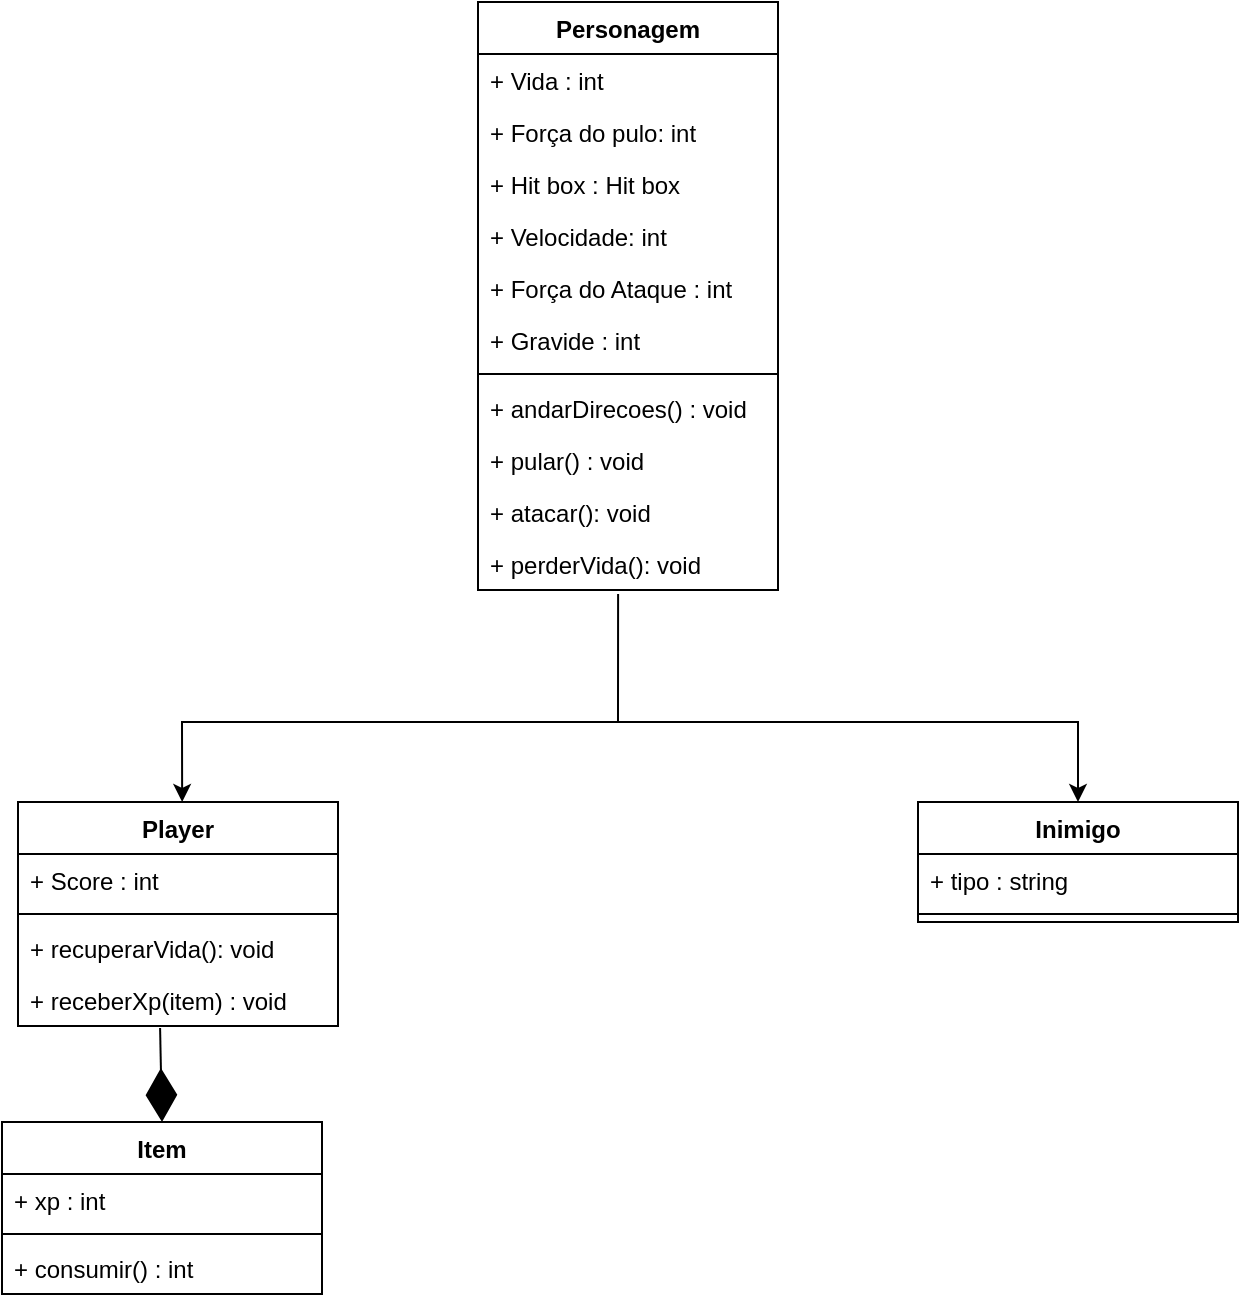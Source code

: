 <mxfile version="18.1.3" type="github">
  <diagram id="C5RBs43oDa-KdzZeNtuy" name="Page-1">
    <mxGraphModel dx="818" dy="1630" grid="1" gridSize="10" guides="1" tooltips="1" connect="1" arrows="1" fold="1" page="1" pageScale="1" pageWidth="827" pageHeight="1169" math="0" shadow="0">
      <root>
        <mxCell id="WIyWlLk6GJQsqaUBKTNV-0" />
        <mxCell id="WIyWlLk6GJQsqaUBKTNV-1" parent="WIyWlLk6GJQsqaUBKTNV-0" />
        <mxCell id="WwyTCoV8y7GPD0vAzcys-17" value="" style="endArrow=classic;html=1;rounded=0;entryX=0.388;entryY=0;entryDx=0;entryDy=0;entryPerimeter=0;exitX=0.467;exitY=1.077;exitDx=0;exitDy=0;exitPerimeter=0;" edge="1" parent="WIyWlLk6GJQsqaUBKTNV-1" source="WwyTCoV8y7GPD0vAzcys-84">
          <mxGeometry width="50" height="50" relative="1" as="geometry">
            <mxPoint x="525" y="-10" as="sourcePoint" />
            <mxPoint x="272.08" y="100" as="targetPoint" />
            <Array as="points">
              <mxPoint x="490" y="60" />
              <mxPoint x="272" y="60" />
            </Array>
          </mxGeometry>
        </mxCell>
        <mxCell id="WwyTCoV8y7GPD0vAzcys-18" value="" style="endArrow=classic;html=1;rounded=0;entryX=0.5;entryY=0;entryDx=0;entryDy=0;" edge="1" parent="WIyWlLk6GJQsqaUBKTNV-1">
          <mxGeometry width="50" height="50" relative="1" as="geometry">
            <mxPoint x="490" y="60" as="sourcePoint" />
            <mxPoint x="720" y="100" as="targetPoint" />
            <Array as="points">
              <mxPoint x="490" y="60" />
              <mxPoint x="720" y="60" />
            </Array>
          </mxGeometry>
        </mxCell>
        <mxCell id="WwyTCoV8y7GPD0vAzcys-40" value="Inimigo" style="swimlane;fontStyle=1;align=center;verticalAlign=top;childLayout=stackLayout;horizontal=1;startSize=26;horizontalStack=0;resizeParent=1;resizeParentMax=0;resizeLast=0;collapsible=1;marginBottom=0;" vertex="1" parent="WIyWlLk6GJQsqaUBKTNV-1">
          <mxGeometry x="640" y="100" width="160" height="60" as="geometry" />
        </mxCell>
        <mxCell id="WwyTCoV8y7GPD0vAzcys-41" value="+ tipo : string" style="text;strokeColor=none;fillColor=none;align=left;verticalAlign=top;spacingLeft=4;spacingRight=4;overflow=hidden;rotatable=0;points=[[0,0.5],[1,0.5]];portConstraint=eastwest;" vertex="1" parent="WwyTCoV8y7GPD0vAzcys-40">
          <mxGeometry y="26" width="160" height="26" as="geometry" />
        </mxCell>
        <mxCell id="WwyTCoV8y7GPD0vAzcys-42" value="" style="line;strokeWidth=1;fillColor=none;align=left;verticalAlign=middle;spacingTop=-1;spacingLeft=3;spacingRight=3;rotatable=0;labelPosition=right;points=[];portConstraint=eastwest;" vertex="1" parent="WwyTCoV8y7GPD0vAzcys-40">
          <mxGeometry y="52" width="160" height="8" as="geometry" />
        </mxCell>
        <mxCell id="WwyTCoV8y7GPD0vAzcys-46" value="Personagem" style="swimlane;fontStyle=1;align=center;verticalAlign=top;childLayout=stackLayout;horizontal=1;startSize=26;horizontalStack=0;resizeParent=1;resizeParentMax=0;resizeLast=0;collapsible=1;marginBottom=0;" vertex="1" parent="WIyWlLk6GJQsqaUBKTNV-1">
          <mxGeometry x="420" y="-300" width="150" height="294" as="geometry" />
        </mxCell>
        <mxCell id="WwyTCoV8y7GPD0vAzcys-47" value="+ Vida : int" style="text;strokeColor=none;fillColor=none;align=left;verticalAlign=top;spacingLeft=4;spacingRight=4;overflow=hidden;rotatable=0;points=[[0,0.5],[1,0.5]];portConstraint=eastwest;" vertex="1" parent="WwyTCoV8y7GPD0vAzcys-46">
          <mxGeometry y="26" width="150" height="26" as="geometry" />
        </mxCell>
        <mxCell id="WwyTCoV8y7GPD0vAzcys-55" value="+ Força do pulo: int" style="text;strokeColor=none;fillColor=none;align=left;verticalAlign=top;spacingLeft=4;spacingRight=4;overflow=hidden;rotatable=0;points=[[0,0.5],[1,0.5]];portConstraint=eastwest;" vertex="1" parent="WwyTCoV8y7GPD0vAzcys-46">
          <mxGeometry y="52" width="150" height="26" as="geometry" />
        </mxCell>
        <mxCell id="WwyTCoV8y7GPD0vAzcys-54" value="+ Hit box : Hit box" style="text;strokeColor=none;fillColor=none;align=left;verticalAlign=top;spacingLeft=4;spacingRight=4;overflow=hidden;rotatable=0;points=[[0,0.5],[1,0.5]];portConstraint=eastwest;" vertex="1" parent="WwyTCoV8y7GPD0vAzcys-46">
          <mxGeometry y="78" width="150" height="26" as="geometry" />
        </mxCell>
        <mxCell id="WwyTCoV8y7GPD0vAzcys-56" value="+ Velocidade: int" style="text;strokeColor=none;fillColor=none;align=left;verticalAlign=top;spacingLeft=4;spacingRight=4;overflow=hidden;rotatable=0;points=[[0,0.5],[1,0.5]];portConstraint=eastwest;" vertex="1" parent="WwyTCoV8y7GPD0vAzcys-46">
          <mxGeometry y="104" width="150" height="26" as="geometry" />
        </mxCell>
        <mxCell id="WwyTCoV8y7GPD0vAzcys-53" value="+ Força do Ataque : int" style="text;strokeColor=none;fillColor=none;align=left;verticalAlign=top;spacingLeft=4;spacingRight=4;overflow=hidden;rotatable=0;points=[[0,0.5],[1,0.5]];portConstraint=eastwest;" vertex="1" parent="WwyTCoV8y7GPD0vAzcys-46">
          <mxGeometry y="130" width="150" height="26" as="geometry" />
        </mxCell>
        <mxCell id="WwyTCoV8y7GPD0vAzcys-52" value="+ Gravide : int" style="text;strokeColor=none;fillColor=none;align=left;verticalAlign=top;spacingLeft=4;spacingRight=4;overflow=hidden;rotatable=0;points=[[0,0.5],[1,0.5]];portConstraint=eastwest;" vertex="1" parent="WwyTCoV8y7GPD0vAzcys-46">
          <mxGeometry y="156" width="150" height="26" as="geometry" />
        </mxCell>
        <mxCell id="WwyTCoV8y7GPD0vAzcys-48" value="" style="line;strokeWidth=1;fillColor=none;align=left;verticalAlign=middle;spacingTop=-1;spacingLeft=3;spacingRight=3;rotatable=0;labelPosition=right;points=[];portConstraint=eastwest;" vertex="1" parent="WwyTCoV8y7GPD0vAzcys-46">
          <mxGeometry y="182" width="150" height="8" as="geometry" />
        </mxCell>
        <mxCell id="WwyTCoV8y7GPD0vAzcys-49" value="+ andarDirecoes() : void" style="text;strokeColor=none;fillColor=none;align=left;verticalAlign=top;spacingLeft=4;spacingRight=4;overflow=hidden;rotatable=0;points=[[0,0.5],[1,0.5]];portConstraint=eastwest;" vertex="1" parent="WwyTCoV8y7GPD0vAzcys-46">
          <mxGeometry y="190" width="150" height="26" as="geometry" />
        </mxCell>
        <mxCell id="WwyTCoV8y7GPD0vAzcys-50" value="+ pular() : void" style="text;strokeColor=none;fillColor=none;align=left;verticalAlign=top;spacingLeft=4;spacingRight=4;overflow=hidden;rotatable=0;points=[[0,0.5],[1,0.5]];portConstraint=eastwest;" vertex="1" parent="WwyTCoV8y7GPD0vAzcys-46">
          <mxGeometry y="216" width="150" height="26" as="geometry" />
        </mxCell>
        <mxCell id="WwyTCoV8y7GPD0vAzcys-58" value="+ atacar(): void" style="text;strokeColor=none;fillColor=none;align=left;verticalAlign=top;spacingLeft=4;spacingRight=4;overflow=hidden;rotatable=0;points=[[0,0.5],[1,0.5]];portConstraint=eastwest;" vertex="1" parent="WwyTCoV8y7GPD0vAzcys-46">
          <mxGeometry y="242" width="150" height="26" as="geometry" />
        </mxCell>
        <mxCell id="WwyTCoV8y7GPD0vAzcys-84" value="+ perderVida(): void" style="text;strokeColor=none;fillColor=none;align=left;verticalAlign=top;spacingLeft=4;spacingRight=4;overflow=hidden;rotatable=0;points=[[0,0.5],[1,0.5]];portConstraint=eastwest;" vertex="1" parent="WwyTCoV8y7GPD0vAzcys-46">
          <mxGeometry y="268" width="150" height="26" as="geometry" />
        </mxCell>
        <mxCell id="WwyTCoV8y7GPD0vAzcys-70" value="Item" style="swimlane;fontStyle=1;align=center;verticalAlign=top;childLayout=stackLayout;horizontal=1;startSize=26;horizontalStack=0;resizeParent=1;resizeParentMax=0;resizeLast=0;collapsible=1;marginBottom=0;" vertex="1" parent="WIyWlLk6GJQsqaUBKTNV-1">
          <mxGeometry x="182" y="260" width="160" height="86" as="geometry" />
        </mxCell>
        <mxCell id="WwyTCoV8y7GPD0vAzcys-71" value="+ xp : int" style="text;strokeColor=none;fillColor=none;align=left;verticalAlign=top;spacingLeft=4;spacingRight=4;overflow=hidden;rotatable=0;points=[[0,0.5],[1,0.5]];portConstraint=eastwest;" vertex="1" parent="WwyTCoV8y7GPD0vAzcys-70">
          <mxGeometry y="26" width="160" height="26" as="geometry" />
        </mxCell>
        <mxCell id="WwyTCoV8y7GPD0vAzcys-72" value="" style="line;strokeWidth=1;fillColor=none;align=left;verticalAlign=middle;spacingTop=-1;spacingLeft=3;spacingRight=3;rotatable=0;labelPosition=right;points=[];portConstraint=eastwest;" vertex="1" parent="WwyTCoV8y7GPD0vAzcys-70">
          <mxGeometry y="52" width="160" height="8" as="geometry" />
        </mxCell>
        <mxCell id="WwyTCoV8y7GPD0vAzcys-73" value="+ consumir() : int" style="text;strokeColor=none;fillColor=none;align=left;verticalAlign=top;spacingLeft=4;spacingRight=4;overflow=hidden;rotatable=0;points=[[0,0.5],[1,0.5]];portConstraint=eastwest;" vertex="1" parent="WwyTCoV8y7GPD0vAzcys-70">
          <mxGeometry y="60" width="160" height="26" as="geometry" />
        </mxCell>
        <mxCell id="WwyTCoV8y7GPD0vAzcys-79" value="Player" style="swimlane;fontStyle=1;align=center;verticalAlign=top;childLayout=stackLayout;horizontal=1;startSize=26;horizontalStack=0;resizeParent=1;resizeParentMax=0;resizeLast=0;collapsible=1;marginBottom=0;" vertex="1" parent="WIyWlLk6GJQsqaUBKTNV-1">
          <mxGeometry x="190" y="100" width="160" height="112" as="geometry" />
        </mxCell>
        <mxCell id="WwyTCoV8y7GPD0vAzcys-80" value="+ Score : int" style="text;strokeColor=none;fillColor=none;align=left;verticalAlign=top;spacingLeft=4;spacingRight=4;overflow=hidden;rotatable=0;points=[[0,0.5],[1,0.5]];portConstraint=eastwest;" vertex="1" parent="WwyTCoV8y7GPD0vAzcys-79">
          <mxGeometry y="26" width="160" height="26" as="geometry" />
        </mxCell>
        <mxCell id="WwyTCoV8y7GPD0vAzcys-81" value="" style="line;strokeWidth=1;fillColor=none;align=left;verticalAlign=middle;spacingTop=-1;spacingLeft=3;spacingRight=3;rotatable=0;labelPosition=right;points=[];portConstraint=eastwest;" vertex="1" parent="WwyTCoV8y7GPD0vAzcys-79">
          <mxGeometry y="52" width="160" height="8" as="geometry" />
        </mxCell>
        <mxCell id="WwyTCoV8y7GPD0vAzcys-82" value="+ recuperarVida(): void" style="text;strokeColor=none;fillColor=none;align=left;verticalAlign=top;spacingLeft=4;spacingRight=4;overflow=hidden;rotatable=0;points=[[0,0.5],[1,0.5]];portConstraint=eastwest;" vertex="1" parent="WwyTCoV8y7GPD0vAzcys-79">
          <mxGeometry y="60" width="160" height="26" as="geometry" />
        </mxCell>
        <mxCell id="WwyTCoV8y7GPD0vAzcys-85" value="+ receberXp(item) : void" style="text;strokeColor=none;fillColor=none;align=left;verticalAlign=top;spacingLeft=4;spacingRight=4;overflow=hidden;rotatable=0;points=[[0,0.5],[1,0.5]];portConstraint=eastwest;" vertex="1" parent="WwyTCoV8y7GPD0vAzcys-79">
          <mxGeometry y="86" width="160" height="26" as="geometry" />
        </mxCell>
        <mxCell id="WwyTCoV8y7GPD0vAzcys-90" value="" style="endArrow=diamondThin;endFill=1;endSize=24;html=1;rounded=0;exitX=0.444;exitY=1.038;exitDx=0;exitDy=0;exitPerimeter=0;entryX=0.5;entryY=0;entryDx=0;entryDy=0;" edge="1" parent="WIyWlLk6GJQsqaUBKTNV-1" source="WwyTCoV8y7GPD0vAzcys-85" target="WwyTCoV8y7GPD0vAzcys-70">
          <mxGeometry width="160" relative="1" as="geometry">
            <mxPoint x="390" y="200" as="sourcePoint" />
            <mxPoint x="550" y="200" as="targetPoint" />
          </mxGeometry>
        </mxCell>
      </root>
    </mxGraphModel>
  </diagram>
</mxfile>
